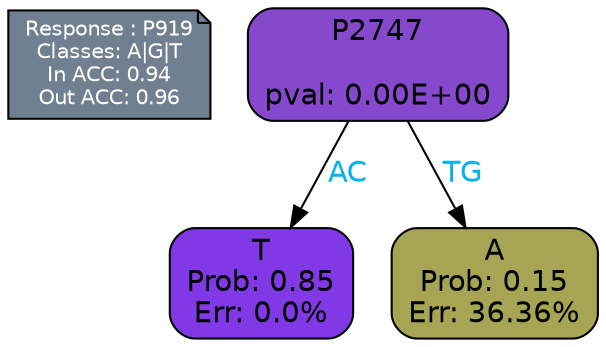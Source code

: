 digraph Tree {
node [shape=box, style="filled, rounded", color="black", fontname=helvetica] ;
graph [ranksep=equally, splines=polylines, bgcolor=transparent, dpi=600] ;
edge [fontname=helvetica] ;
LEGEND [label="Response : P919
Classes: A|G|T
In ACC: 0.94
Out ACC: 0.96
",shape=note,align=left,style=filled,fillcolor="slategray",fontcolor="white",fontsize=10];1 [label="P2747

pval: 0.00E+00", fillcolor="#8649ce"] ;
2 [label="T
Prob: 0.85
Err: 0.0%", fillcolor="#8139e5"] ;
3 [label="A
Prob: 0.15
Err: 36.36%", fillcolor="#a6a553"] ;
1 -> 2 [label="AC",fontcolor=deepskyblue2] ;
1 -> 3 [label="TG",fontcolor=deepskyblue2] ;
{rank = same; 2;3;}{rank = same; LEGEND;1;}}